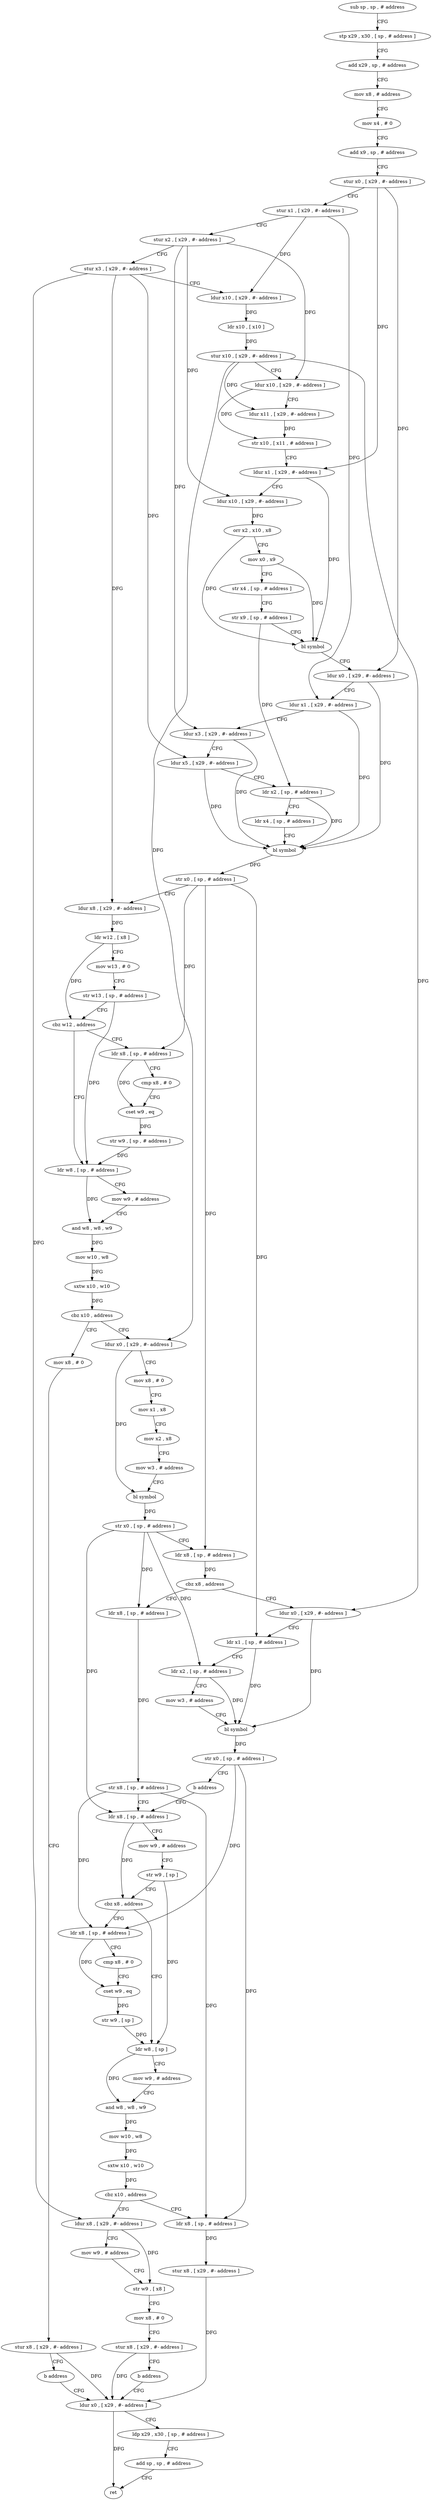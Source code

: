 digraph "func" {
"4238288" [label = "sub sp , sp , # address" ]
"4238292" [label = "stp x29 , x30 , [ sp , # address ]" ]
"4238296" [label = "add x29 , sp , # address" ]
"4238300" [label = "mov x8 , # address" ]
"4238304" [label = "mov x4 , # 0" ]
"4238308" [label = "add x9 , sp , # address" ]
"4238312" [label = "stur x0 , [ x29 , #- address ]" ]
"4238316" [label = "stur x1 , [ x29 , #- address ]" ]
"4238320" [label = "stur x2 , [ x29 , #- address ]" ]
"4238324" [label = "stur x3 , [ x29 , #- address ]" ]
"4238328" [label = "ldur x10 , [ x29 , #- address ]" ]
"4238332" [label = "ldr x10 , [ x10 ]" ]
"4238336" [label = "stur x10 , [ x29 , #- address ]" ]
"4238340" [label = "ldur x10 , [ x29 , #- address ]" ]
"4238344" [label = "ldur x11 , [ x29 , #- address ]" ]
"4238348" [label = "str x10 , [ x11 , # address ]" ]
"4238352" [label = "ldur x1 , [ x29 , #- address ]" ]
"4238356" [label = "ldur x10 , [ x29 , #- address ]" ]
"4238360" [label = "orr x2 , x10 , x8" ]
"4238364" [label = "mov x0 , x9" ]
"4238368" [label = "str x4 , [ sp , # address ]" ]
"4238372" [label = "str x9 , [ sp , # address ]" ]
"4238376" [label = "bl symbol" ]
"4238380" [label = "ldur x0 , [ x29 , #- address ]" ]
"4238384" [label = "ldur x1 , [ x29 , #- address ]" ]
"4238388" [label = "ldur x3 , [ x29 , #- address ]" ]
"4238392" [label = "ldur x5 , [ x29 , #- address ]" ]
"4238396" [label = "ldr x2 , [ sp , # address ]" ]
"4238400" [label = "ldr x4 , [ sp , # address ]" ]
"4238404" [label = "bl symbol" ]
"4238408" [label = "str x0 , [ sp , # address ]" ]
"4238412" [label = "ldur x8 , [ x29 , #- address ]" ]
"4238416" [label = "ldr w12 , [ x8 ]" ]
"4238420" [label = "mov w13 , # 0" ]
"4238424" [label = "str w13 , [ sp , # address ]" ]
"4238428" [label = "cbz w12 , address" ]
"4238448" [label = "ldr w8 , [ sp , # address ]" ]
"4238432" [label = "ldr x8 , [ sp , # address ]" ]
"4238452" [label = "mov w9 , # address" ]
"4238456" [label = "and w8 , w8 , w9" ]
"4238460" [label = "mov w10 , w8" ]
"4238464" [label = "sxtw x10 , w10" ]
"4238468" [label = "cbz x10 , address" ]
"4238484" [label = "ldur x0 , [ x29 , #- address ]" ]
"4238472" [label = "mov x8 , # 0" ]
"4238436" [label = "cmp x8 , # 0" ]
"4238440" [label = "cset w9 , eq" ]
"4238444" [label = "str w9 , [ sp , # address ]" ]
"4238488" [label = "mov x8 , # 0" ]
"4238492" [label = "mov x1 , x8" ]
"4238496" [label = "mov x2 , x8" ]
"4238500" [label = "mov w3 , # address" ]
"4238504" [label = "bl symbol" ]
"4238508" [label = "str x0 , [ sp , # address ]" ]
"4238512" [label = "ldr x8 , [ sp , # address ]" ]
"4238516" [label = "cbz x8 , address" ]
"4238548" [label = "ldr x8 , [ sp , # address ]" ]
"4238520" [label = "ldur x0 , [ x29 , #- address ]" ]
"4238476" [label = "stur x8 , [ x29 , #- address ]" ]
"4238480" [label = "b address" ]
"4238644" [label = "ldur x0 , [ x29 , #- address ]" ]
"4238552" [label = "str x8 , [ sp , # address ]" ]
"4238556" [label = "ldr x8 , [ sp , # address ]" ]
"4238524" [label = "ldr x1 , [ sp , # address ]" ]
"4238528" [label = "ldr x2 , [ sp , # address ]" ]
"4238532" [label = "mov w3 , # address" ]
"4238536" [label = "bl symbol" ]
"4238540" [label = "str x0 , [ sp , # address ]" ]
"4238544" [label = "b address" ]
"4238648" [label = "ldp x29 , x30 , [ sp , # address ]" ]
"4238652" [label = "add sp , sp , # address" ]
"4238656" [label = "ret" ]
"4238588" [label = "ldr w8 , [ sp ]" ]
"4238592" [label = "mov w9 , # address" ]
"4238596" [label = "and w8 , w8 , w9" ]
"4238600" [label = "mov w10 , w8" ]
"4238604" [label = "sxtw x10 , w10" ]
"4238608" [label = "cbz x10 , address" ]
"4238636" [label = "ldr x8 , [ sp , # address ]" ]
"4238612" [label = "ldur x8 , [ x29 , #- address ]" ]
"4238572" [label = "ldr x8 , [ sp , # address ]" ]
"4238576" [label = "cmp x8 , # 0" ]
"4238580" [label = "cset w9 , eq" ]
"4238584" [label = "str w9 , [ sp ]" ]
"4238560" [label = "mov w9 , # address" ]
"4238564" [label = "str w9 , [ sp ]" ]
"4238568" [label = "cbz x8 , address" ]
"4238640" [label = "stur x8 , [ x29 , #- address ]" ]
"4238616" [label = "mov w9 , # address" ]
"4238620" [label = "str w9 , [ x8 ]" ]
"4238624" [label = "mov x8 , # 0" ]
"4238628" [label = "stur x8 , [ x29 , #- address ]" ]
"4238632" [label = "b address" ]
"4238288" -> "4238292" [ label = "CFG" ]
"4238292" -> "4238296" [ label = "CFG" ]
"4238296" -> "4238300" [ label = "CFG" ]
"4238300" -> "4238304" [ label = "CFG" ]
"4238304" -> "4238308" [ label = "CFG" ]
"4238308" -> "4238312" [ label = "CFG" ]
"4238312" -> "4238316" [ label = "CFG" ]
"4238312" -> "4238352" [ label = "DFG" ]
"4238312" -> "4238380" [ label = "DFG" ]
"4238316" -> "4238320" [ label = "CFG" ]
"4238316" -> "4238328" [ label = "DFG" ]
"4238316" -> "4238384" [ label = "DFG" ]
"4238320" -> "4238324" [ label = "CFG" ]
"4238320" -> "4238340" [ label = "DFG" ]
"4238320" -> "4238356" [ label = "DFG" ]
"4238320" -> "4238388" [ label = "DFG" ]
"4238324" -> "4238328" [ label = "CFG" ]
"4238324" -> "4238392" [ label = "DFG" ]
"4238324" -> "4238412" [ label = "DFG" ]
"4238324" -> "4238612" [ label = "DFG" ]
"4238328" -> "4238332" [ label = "DFG" ]
"4238332" -> "4238336" [ label = "DFG" ]
"4238336" -> "4238340" [ label = "CFG" ]
"4238336" -> "4238344" [ label = "DFG" ]
"4238336" -> "4238484" [ label = "DFG" ]
"4238336" -> "4238520" [ label = "DFG" ]
"4238340" -> "4238344" [ label = "CFG" ]
"4238340" -> "4238348" [ label = "DFG" ]
"4238344" -> "4238348" [ label = "DFG" ]
"4238348" -> "4238352" [ label = "CFG" ]
"4238352" -> "4238356" [ label = "CFG" ]
"4238352" -> "4238376" [ label = "DFG" ]
"4238356" -> "4238360" [ label = "DFG" ]
"4238360" -> "4238364" [ label = "CFG" ]
"4238360" -> "4238376" [ label = "DFG" ]
"4238364" -> "4238368" [ label = "CFG" ]
"4238364" -> "4238376" [ label = "DFG" ]
"4238368" -> "4238372" [ label = "CFG" ]
"4238372" -> "4238376" [ label = "CFG" ]
"4238372" -> "4238396" [ label = "DFG" ]
"4238376" -> "4238380" [ label = "CFG" ]
"4238380" -> "4238384" [ label = "CFG" ]
"4238380" -> "4238404" [ label = "DFG" ]
"4238384" -> "4238388" [ label = "CFG" ]
"4238384" -> "4238404" [ label = "DFG" ]
"4238388" -> "4238392" [ label = "CFG" ]
"4238388" -> "4238404" [ label = "DFG" ]
"4238392" -> "4238396" [ label = "CFG" ]
"4238392" -> "4238404" [ label = "DFG" ]
"4238396" -> "4238400" [ label = "CFG" ]
"4238396" -> "4238404" [ label = "DFG" ]
"4238400" -> "4238404" [ label = "CFG" ]
"4238404" -> "4238408" [ label = "DFG" ]
"4238408" -> "4238412" [ label = "CFG" ]
"4238408" -> "4238432" [ label = "DFG" ]
"4238408" -> "4238512" [ label = "DFG" ]
"4238408" -> "4238524" [ label = "DFG" ]
"4238412" -> "4238416" [ label = "DFG" ]
"4238416" -> "4238420" [ label = "CFG" ]
"4238416" -> "4238428" [ label = "DFG" ]
"4238420" -> "4238424" [ label = "CFG" ]
"4238424" -> "4238428" [ label = "CFG" ]
"4238424" -> "4238448" [ label = "DFG" ]
"4238428" -> "4238448" [ label = "CFG" ]
"4238428" -> "4238432" [ label = "CFG" ]
"4238448" -> "4238452" [ label = "CFG" ]
"4238448" -> "4238456" [ label = "DFG" ]
"4238432" -> "4238436" [ label = "CFG" ]
"4238432" -> "4238440" [ label = "DFG" ]
"4238452" -> "4238456" [ label = "CFG" ]
"4238456" -> "4238460" [ label = "DFG" ]
"4238460" -> "4238464" [ label = "DFG" ]
"4238464" -> "4238468" [ label = "DFG" ]
"4238468" -> "4238484" [ label = "CFG" ]
"4238468" -> "4238472" [ label = "CFG" ]
"4238484" -> "4238488" [ label = "CFG" ]
"4238484" -> "4238504" [ label = "DFG" ]
"4238472" -> "4238476" [ label = "CFG" ]
"4238436" -> "4238440" [ label = "CFG" ]
"4238440" -> "4238444" [ label = "DFG" ]
"4238444" -> "4238448" [ label = "DFG" ]
"4238488" -> "4238492" [ label = "CFG" ]
"4238492" -> "4238496" [ label = "CFG" ]
"4238496" -> "4238500" [ label = "CFG" ]
"4238500" -> "4238504" [ label = "CFG" ]
"4238504" -> "4238508" [ label = "DFG" ]
"4238508" -> "4238512" [ label = "CFG" ]
"4238508" -> "4238548" [ label = "DFG" ]
"4238508" -> "4238528" [ label = "DFG" ]
"4238508" -> "4238556" [ label = "DFG" ]
"4238512" -> "4238516" [ label = "DFG" ]
"4238516" -> "4238548" [ label = "CFG" ]
"4238516" -> "4238520" [ label = "CFG" ]
"4238548" -> "4238552" [ label = "DFG" ]
"4238520" -> "4238524" [ label = "CFG" ]
"4238520" -> "4238536" [ label = "DFG" ]
"4238476" -> "4238480" [ label = "CFG" ]
"4238476" -> "4238644" [ label = "DFG" ]
"4238480" -> "4238644" [ label = "CFG" ]
"4238644" -> "4238648" [ label = "CFG" ]
"4238644" -> "4238656" [ label = "DFG" ]
"4238552" -> "4238556" [ label = "CFG" ]
"4238552" -> "4238572" [ label = "DFG" ]
"4238552" -> "4238636" [ label = "DFG" ]
"4238556" -> "4238560" [ label = "CFG" ]
"4238556" -> "4238568" [ label = "DFG" ]
"4238524" -> "4238528" [ label = "CFG" ]
"4238524" -> "4238536" [ label = "DFG" ]
"4238528" -> "4238532" [ label = "CFG" ]
"4238528" -> "4238536" [ label = "DFG" ]
"4238532" -> "4238536" [ label = "CFG" ]
"4238536" -> "4238540" [ label = "DFG" ]
"4238540" -> "4238544" [ label = "CFG" ]
"4238540" -> "4238572" [ label = "DFG" ]
"4238540" -> "4238636" [ label = "DFG" ]
"4238544" -> "4238556" [ label = "CFG" ]
"4238648" -> "4238652" [ label = "CFG" ]
"4238652" -> "4238656" [ label = "CFG" ]
"4238588" -> "4238592" [ label = "CFG" ]
"4238588" -> "4238596" [ label = "DFG" ]
"4238592" -> "4238596" [ label = "CFG" ]
"4238596" -> "4238600" [ label = "DFG" ]
"4238600" -> "4238604" [ label = "DFG" ]
"4238604" -> "4238608" [ label = "DFG" ]
"4238608" -> "4238636" [ label = "CFG" ]
"4238608" -> "4238612" [ label = "CFG" ]
"4238636" -> "4238640" [ label = "DFG" ]
"4238612" -> "4238616" [ label = "CFG" ]
"4238612" -> "4238620" [ label = "DFG" ]
"4238572" -> "4238576" [ label = "CFG" ]
"4238572" -> "4238580" [ label = "DFG" ]
"4238576" -> "4238580" [ label = "CFG" ]
"4238580" -> "4238584" [ label = "DFG" ]
"4238584" -> "4238588" [ label = "DFG" ]
"4238560" -> "4238564" [ label = "CFG" ]
"4238564" -> "4238568" [ label = "CFG" ]
"4238564" -> "4238588" [ label = "DFG" ]
"4238568" -> "4238588" [ label = "CFG" ]
"4238568" -> "4238572" [ label = "CFG" ]
"4238640" -> "4238644" [ label = "DFG" ]
"4238616" -> "4238620" [ label = "CFG" ]
"4238620" -> "4238624" [ label = "CFG" ]
"4238624" -> "4238628" [ label = "CFG" ]
"4238628" -> "4238632" [ label = "CFG" ]
"4238628" -> "4238644" [ label = "DFG" ]
"4238632" -> "4238644" [ label = "CFG" ]
}
